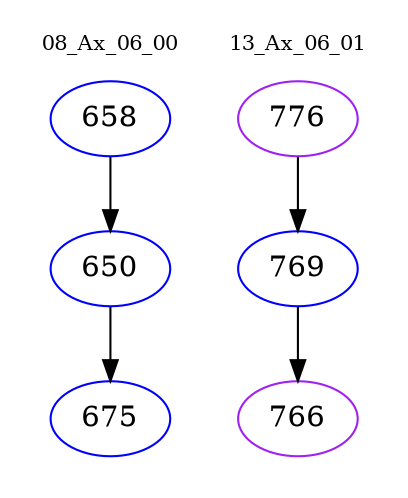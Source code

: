 digraph{
subgraph cluster_0 {
color = white
label = "08_Ax_06_00";
fontsize=10;
T0_658 [label="658", color="blue"]
T0_658 -> T0_650 [color="black"]
T0_650 [label="650", color="blue"]
T0_650 -> T0_675 [color="black"]
T0_675 [label="675", color="blue"]
}
subgraph cluster_1 {
color = white
label = "13_Ax_06_01";
fontsize=10;
T1_776 [label="776", color="purple"]
T1_776 -> T1_769 [color="black"]
T1_769 [label="769", color="blue"]
T1_769 -> T1_766 [color="black"]
T1_766 [label="766", color="purple"]
}
}
